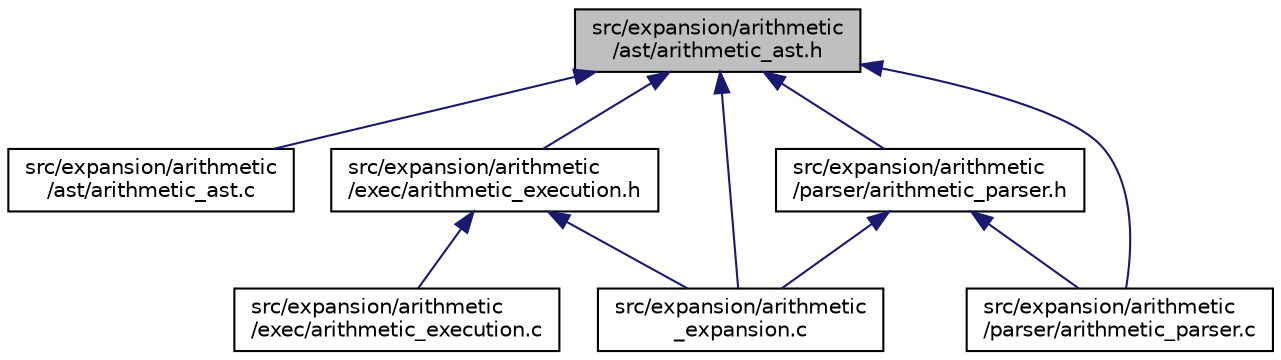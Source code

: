 digraph "src/expansion/arithmetic/ast/arithmetic_ast.h"
{
 // LATEX_PDF_SIZE
  edge [fontname="Helvetica",fontsize="10",labelfontname="Helvetica",labelfontsize="10"];
  node [fontname="Helvetica",fontsize="10",shape=record];
  Node1 [label="src/expansion/arithmetic\l/ast/arithmetic_ast.h",height=0.2,width=0.4,color="black", fillcolor="grey75", style="filled", fontcolor="black",tooltip=" "];
  Node1 -> Node2 [dir="back",color="midnightblue",fontsize="10",style="solid",fontname="Helvetica"];
  Node2 [label="src/expansion/arithmetic\l/ast/arithmetic_ast.c",height=0.2,width=0.4,color="black", fillcolor="white", style="filled",URL="$ast_2arithmetic__ast_8c.html",tooltip=" "];
  Node1 -> Node3 [dir="back",color="midnightblue",fontsize="10",style="solid",fontname="Helvetica"];
  Node3 [label="src/expansion/arithmetic\l/exec/arithmetic_execution.h",height=0.2,width=0.4,color="black", fillcolor="white", style="filled",URL="$arithmetic__execution_8h.html",tooltip=" "];
  Node3 -> Node4 [dir="back",color="midnightblue",fontsize="10",style="solid",fontname="Helvetica"];
  Node4 [label="src/expansion/arithmetic\l/exec/arithmetic_execution.c",height=0.2,width=0.4,color="black", fillcolor="white", style="filled",URL="$arithmetic__execution_8c.html",tooltip=" "];
  Node3 -> Node5 [dir="back",color="midnightblue",fontsize="10",style="solid",fontname="Helvetica"];
  Node5 [label="src/expansion/arithmetic\l_expansion.c",height=0.2,width=0.4,color="black", fillcolor="white", style="filled",URL="$arithmetic__expansion_8c.html",tooltip=" "];
  Node1 -> Node6 [dir="back",color="midnightblue",fontsize="10",style="solid",fontname="Helvetica"];
  Node6 [label="src/expansion/arithmetic\l/parser/arithmetic_parser.c",height=0.2,width=0.4,color="black", fillcolor="white", style="filled",URL="$arithmetic__parser_8c.html",tooltip=" "];
  Node1 -> Node7 [dir="back",color="midnightblue",fontsize="10",style="solid",fontname="Helvetica"];
  Node7 [label="src/expansion/arithmetic\l/parser/arithmetic_parser.h",height=0.2,width=0.4,color="black", fillcolor="white", style="filled",URL="$arithmetic__parser_8h.html",tooltip=" "];
  Node7 -> Node6 [dir="back",color="midnightblue",fontsize="10",style="solid",fontname="Helvetica"];
  Node7 -> Node5 [dir="back",color="midnightblue",fontsize="10",style="solid",fontname="Helvetica"];
  Node1 -> Node5 [dir="back",color="midnightblue",fontsize="10",style="solid",fontname="Helvetica"];
}
